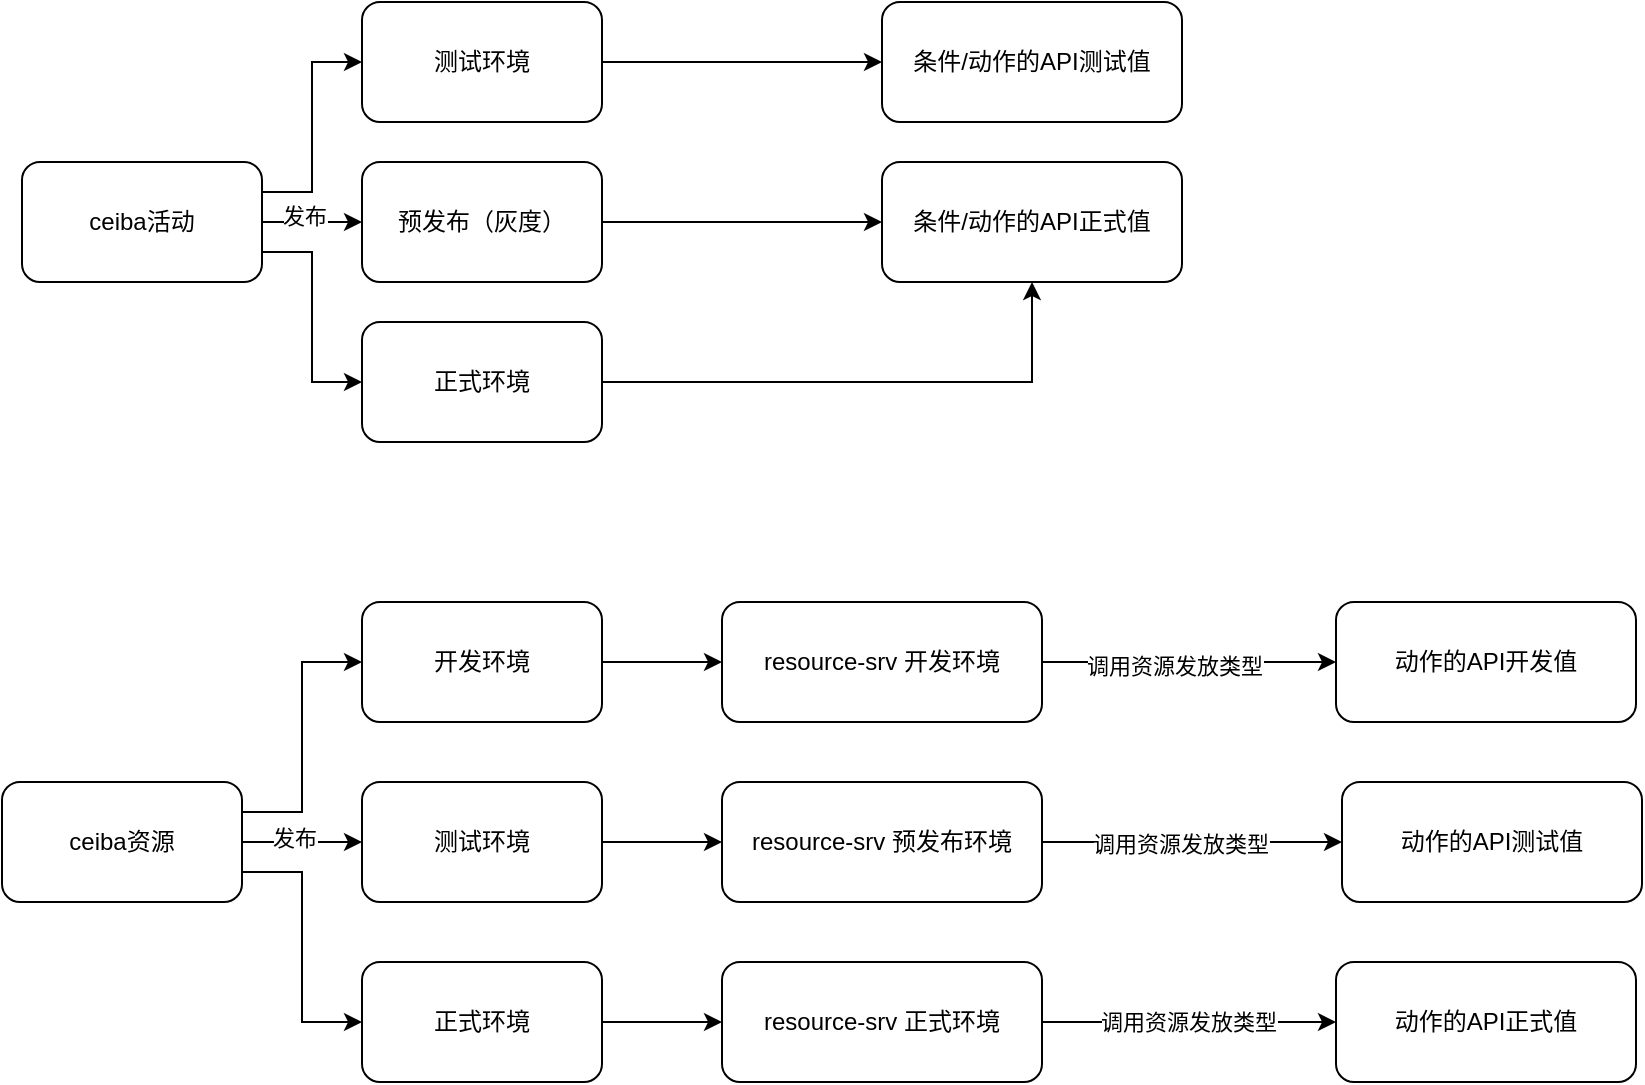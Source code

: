 <mxfile version="24.4.4" type="github">
  <diagram name="Page-1" id="-2MPfPXkSiiVKLxUfJAF">
    <mxGraphModel dx="2074" dy="1132" grid="1" gridSize="10" guides="1" tooltips="1" connect="1" arrows="1" fold="1" page="1" pageScale="1" pageWidth="827" pageHeight="1169" math="0" shadow="0">
      <root>
        <mxCell id="0" />
        <mxCell id="1" parent="0" />
        <mxCell id="w0ZLAHAjlqKFtDmCD01x-21" style="edgeStyle=orthogonalEdgeStyle;rounded=0;orthogonalLoop=1;jettySize=auto;html=1;exitX=1;exitY=0.5;exitDx=0;exitDy=0;entryX=0;entryY=0.5;entryDx=0;entryDy=0;" edge="1" parent="1" source="w0ZLAHAjlqKFtDmCD01x-2" target="w0ZLAHAjlqKFtDmCD01x-4">
          <mxGeometry relative="1" as="geometry" />
        </mxCell>
        <mxCell id="w0ZLAHAjlqKFtDmCD01x-22" value="发布" style="edgeLabel;html=1;align=center;verticalAlign=middle;resizable=0;points=[];" vertex="1" connectable="0" parent="w0ZLAHAjlqKFtDmCD01x-21">
          <mxGeometry x="-0.173" y="3" relative="1" as="geometry">
            <mxPoint as="offset" />
          </mxGeometry>
        </mxCell>
        <mxCell id="w0ZLAHAjlqKFtDmCD01x-23" style="edgeStyle=orthogonalEdgeStyle;rounded=0;orthogonalLoop=1;jettySize=auto;html=1;exitX=1;exitY=0.25;exitDx=0;exitDy=0;entryX=0;entryY=0.5;entryDx=0;entryDy=0;" edge="1" parent="1" source="w0ZLAHAjlqKFtDmCD01x-2" target="w0ZLAHAjlqKFtDmCD01x-3">
          <mxGeometry relative="1" as="geometry" />
        </mxCell>
        <mxCell id="w0ZLAHAjlqKFtDmCD01x-24" style="edgeStyle=orthogonalEdgeStyle;rounded=0;orthogonalLoop=1;jettySize=auto;html=1;exitX=1;exitY=0.75;exitDx=0;exitDy=0;entryX=0;entryY=0.5;entryDx=0;entryDy=0;" edge="1" parent="1" source="w0ZLAHAjlqKFtDmCD01x-2" target="w0ZLAHAjlqKFtDmCD01x-5">
          <mxGeometry relative="1" as="geometry" />
        </mxCell>
        <mxCell id="w0ZLAHAjlqKFtDmCD01x-2" value="ceiba活动" style="rounded=1;whiteSpace=wrap;html=1;" vertex="1" parent="1">
          <mxGeometry x="170" y="490" width="120" height="60" as="geometry" />
        </mxCell>
        <mxCell id="w0ZLAHAjlqKFtDmCD01x-39" style="edgeStyle=orthogonalEdgeStyle;rounded=0;orthogonalLoop=1;jettySize=auto;html=1;exitX=1;exitY=0.5;exitDx=0;exitDy=0;" edge="1" parent="1" source="w0ZLAHAjlqKFtDmCD01x-3" target="w0ZLAHAjlqKFtDmCD01x-6">
          <mxGeometry relative="1" as="geometry" />
        </mxCell>
        <mxCell id="w0ZLAHAjlqKFtDmCD01x-3" value="测试环境" style="rounded=1;whiteSpace=wrap;html=1;" vertex="1" parent="1">
          <mxGeometry x="340" y="410" width="120" height="60" as="geometry" />
        </mxCell>
        <mxCell id="w0ZLAHAjlqKFtDmCD01x-40" style="edgeStyle=orthogonalEdgeStyle;rounded=0;orthogonalLoop=1;jettySize=auto;html=1;exitX=1;exitY=0.5;exitDx=0;exitDy=0;" edge="1" parent="1" source="w0ZLAHAjlqKFtDmCD01x-4" target="w0ZLAHAjlqKFtDmCD01x-7">
          <mxGeometry relative="1" as="geometry" />
        </mxCell>
        <mxCell id="w0ZLAHAjlqKFtDmCD01x-4" value="预发布（灰度）" style="rounded=1;whiteSpace=wrap;html=1;" vertex="1" parent="1">
          <mxGeometry x="340" y="490" width="120" height="60" as="geometry" />
        </mxCell>
        <mxCell id="w0ZLAHAjlqKFtDmCD01x-41" style="edgeStyle=orthogonalEdgeStyle;rounded=0;orthogonalLoop=1;jettySize=auto;html=1;exitX=1;exitY=0.5;exitDx=0;exitDy=0;" edge="1" parent="1" source="w0ZLAHAjlqKFtDmCD01x-5" target="w0ZLAHAjlqKFtDmCD01x-7">
          <mxGeometry relative="1" as="geometry" />
        </mxCell>
        <mxCell id="w0ZLAHAjlqKFtDmCD01x-5" value="正式环境" style="rounded=1;whiteSpace=wrap;html=1;" vertex="1" parent="1">
          <mxGeometry x="340" y="570" width="120" height="60" as="geometry" />
        </mxCell>
        <mxCell id="w0ZLAHAjlqKFtDmCD01x-6" value="条件/动作的API测试值" style="rounded=1;whiteSpace=wrap;html=1;" vertex="1" parent="1">
          <mxGeometry x="600" y="410" width="150" height="60" as="geometry" />
        </mxCell>
        <mxCell id="w0ZLAHAjlqKFtDmCD01x-7" value="条件/动作的API正式值" style="rounded=1;whiteSpace=wrap;html=1;" vertex="1" parent="1">
          <mxGeometry x="600" y="490" width="150" height="60" as="geometry" />
        </mxCell>
        <mxCell id="w0ZLAHAjlqKFtDmCD01x-19" style="edgeStyle=orthogonalEdgeStyle;rounded=0;orthogonalLoop=1;jettySize=auto;html=1;exitX=1;exitY=0.5;exitDx=0;exitDy=0;entryX=0;entryY=0.5;entryDx=0;entryDy=0;" edge="1" parent="1" source="w0ZLAHAjlqKFtDmCD01x-9" target="w0ZLAHAjlqKFtDmCD01x-11">
          <mxGeometry relative="1" as="geometry" />
        </mxCell>
        <mxCell id="w0ZLAHAjlqKFtDmCD01x-20" value="发布" style="edgeLabel;html=1;align=center;verticalAlign=middle;resizable=0;points=[];" vertex="1" connectable="0" parent="w0ZLAHAjlqKFtDmCD01x-19">
          <mxGeometry x="-0.144" y="2" relative="1" as="geometry">
            <mxPoint as="offset" />
          </mxGeometry>
        </mxCell>
        <mxCell id="w0ZLAHAjlqKFtDmCD01x-25" style="edgeStyle=orthogonalEdgeStyle;rounded=0;orthogonalLoop=1;jettySize=auto;html=1;exitX=1;exitY=0.25;exitDx=0;exitDy=0;entryX=0;entryY=0.5;entryDx=0;entryDy=0;" edge="1" parent="1" source="w0ZLAHAjlqKFtDmCD01x-9" target="w0ZLAHAjlqKFtDmCD01x-10">
          <mxGeometry relative="1" as="geometry" />
        </mxCell>
        <mxCell id="w0ZLAHAjlqKFtDmCD01x-26" style="edgeStyle=orthogonalEdgeStyle;rounded=0;orthogonalLoop=1;jettySize=auto;html=1;exitX=1;exitY=0.75;exitDx=0;exitDy=0;entryX=0;entryY=0.5;entryDx=0;entryDy=0;" edge="1" parent="1" source="w0ZLAHAjlqKFtDmCD01x-9" target="w0ZLAHAjlqKFtDmCD01x-12">
          <mxGeometry relative="1" as="geometry" />
        </mxCell>
        <mxCell id="w0ZLAHAjlqKFtDmCD01x-9" value="ceiba资源" style="rounded=1;whiteSpace=wrap;html=1;" vertex="1" parent="1">
          <mxGeometry x="160" y="800" width="120" height="60" as="geometry" />
        </mxCell>
        <mxCell id="w0ZLAHAjlqKFtDmCD01x-27" style="edgeStyle=orthogonalEdgeStyle;rounded=0;orthogonalLoop=1;jettySize=auto;html=1;exitX=1;exitY=0.5;exitDx=0;exitDy=0;" edge="1" parent="1" source="w0ZLAHAjlqKFtDmCD01x-10" target="w0ZLAHAjlqKFtDmCD01x-13">
          <mxGeometry relative="1" as="geometry" />
        </mxCell>
        <mxCell id="w0ZLAHAjlqKFtDmCD01x-10" value="开发环境" style="rounded=1;whiteSpace=wrap;html=1;" vertex="1" parent="1">
          <mxGeometry x="340" y="710" width="120" height="60" as="geometry" />
        </mxCell>
        <mxCell id="w0ZLAHAjlqKFtDmCD01x-28" style="edgeStyle=orthogonalEdgeStyle;rounded=0;orthogonalLoop=1;jettySize=auto;html=1;exitX=1;exitY=0.5;exitDx=0;exitDy=0;entryX=0;entryY=0.5;entryDx=0;entryDy=0;" edge="1" parent="1" source="w0ZLAHAjlqKFtDmCD01x-11" target="w0ZLAHAjlqKFtDmCD01x-14">
          <mxGeometry relative="1" as="geometry" />
        </mxCell>
        <mxCell id="w0ZLAHAjlqKFtDmCD01x-11" value="测试环境" style="rounded=1;whiteSpace=wrap;html=1;" vertex="1" parent="1">
          <mxGeometry x="340" y="800" width="120" height="60" as="geometry" />
        </mxCell>
        <mxCell id="w0ZLAHAjlqKFtDmCD01x-29" style="edgeStyle=orthogonalEdgeStyle;rounded=0;orthogonalLoop=1;jettySize=auto;html=1;exitX=1;exitY=0.5;exitDx=0;exitDy=0;" edge="1" parent="1" source="w0ZLAHAjlqKFtDmCD01x-12" target="w0ZLAHAjlqKFtDmCD01x-15">
          <mxGeometry relative="1" as="geometry" />
        </mxCell>
        <mxCell id="w0ZLAHAjlqKFtDmCD01x-12" value="正式环境" style="rounded=1;whiteSpace=wrap;html=1;" vertex="1" parent="1">
          <mxGeometry x="340" y="890" width="120" height="60" as="geometry" />
        </mxCell>
        <mxCell id="w0ZLAHAjlqKFtDmCD01x-30" style="edgeStyle=orthogonalEdgeStyle;rounded=0;orthogonalLoop=1;jettySize=auto;html=1;exitX=1;exitY=0.5;exitDx=0;exitDy=0;" edge="1" parent="1" source="w0ZLAHAjlqKFtDmCD01x-13" target="w0ZLAHAjlqKFtDmCD01x-16">
          <mxGeometry relative="1" as="geometry" />
        </mxCell>
        <mxCell id="w0ZLAHAjlqKFtDmCD01x-33" value="调用资源发放类型" style="edgeLabel;html=1;align=center;verticalAlign=middle;resizable=0;points=[];" vertex="1" connectable="0" parent="w0ZLAHAjlqKFtDmCD01x-30">
          <mxGeometry x="-0.111" y="-2" relative="1" as="geometry">
            <mxPoint as="offset" />
          </mxGeometry>
        </mxCell>
        <mxCell id="w0ZLAHAjlqKFtDmCD01x-13" value="resource-srv 开发环境" style="rounded=1;whiteSpace=wrap;html=1;" vertex="1" parent="1">
          <mxGeometry x="520" y="710" width="160" height="60" as="geometry" />
        </mxCell>
        <mxCell id="w0ZLAHAjlqKFtDmCD01x-31" style="edgeStyle=orthogonalEdgeStyle;rounded=0;orthogonalLoop=1;jettySize=auto;html=1;exitX=1;exitY=0.5;exitDx=0;exitDy=0;entryX=0;entryY=0.5;entryDx=0;entryDy=0;" edge="1" parent="1" source="w0ZLAHAjlqKFtDmCD01x-14" target="w0ZLAHAjlqKFtDmCD01x-17">
          <mxGeometry relative="1" as="geometry" />
        </mxCell>
        <mxCell id="w0ZLAHAjlqKFtDmCD01x-34" value="&lt;span style=&quot;color: rgba(0, 0, 0, 0); font-family: monospace; font-size: 0px; text-align: start; background-color: rgb(251, 251, 251);&quot;&gt;%3CmxGraphModel%3E%3Croot%3E%3CmxCell%20id%3D%220%22%2F%3E%3CmxCell%20id%3D%221%22%20parent%3D%220%22%2F%3E%3CmxCell%20id%3D%222%22%20value%3D%22%E8%B0%83%E7%94%A8%E8%B5%84%E6%BA%90%E5%8F%91%E6%94%BE%E7%B1%BB%E5%9E%8B%22%20style%3D%22edgeLabel%3Bhtml%3D1%3Balign%3Dcenter%3BverticalAlign%3Dmiddle%3Bresizable%3D0%3Bpoints%3D%5B%5D%3B%22%20vertex%3D%221%22%20connectable%3D%220%22%20parent%3D%221%22%3E%3CmxGeometry%20x%3D%22745%22%20y%3D%22742%22%20as%3D%22geometry%22%2F%3E%3C%2FmxCell%3E%3C%2Froot%3E%3C%2FmxGraphModel%3E&lt;/span&gt;" style="edgeLabel;html=1;align=center;verticalAlign=middle;resizable=0;points=[];" vertex="1" connectable="0" parent="w0ZLAHAjlqKFtDmCD01x-31">
          <mxGeometry x="-0.164" y="-1" relative="1" as="geometry">
            <mxPoint as="offset" />
          </mxGeometry>
        </mxCell>
        <mxCell id="w0ZLAHAjlqKFtDmCD01x-36" value="&lt;span style=&quot;color: rgba(0, 0, 0, 0); font-family: monospace; font-size: 0px; text-align: start; background-color: rgb(251, 251, 251);&quot;&gt;%3CmxGraphModel%3E%3Croot%3E%3CmxCell%20id%3D%220%22%2F%3E%3CmxCell%20id%3D%221%22%20parent%3D%220%22%2F%3E%3CmxCell%20id%3D%222%22%20value%3D%22%E8%B0%83%E7%94%A8%E8%B5%84%E6%BA%90%E5%8F%91%E6%94%BE%E7%B1%BB%E5%9E%8B%22%20style%3D%22edgeLabel%3Bhtml%3D1%3Balign%3Dcenter%3BverticalAlign%3Dmiddle%3Bresizable%3D0%3Bpoints%3D%5B%5D%3B%22%20vertex%3D%221%22%20connectable%3D%220%22%20parent%3D%221%22%3E%3CmxGeometry%20x%3D%22745%22%20y%3D%22742%22%20as%3D%22geometry%22%2F%3E%3C%2FmxCell%3E%3C%2Froot%3E%3C%2FmxGraphModel%3E&lt;/span&gt;" style="edgeLabel;html=1;align=center;verticalAlign=middle;resizable=0;points=[];" vertex="1" connectable="0" parent="w0ZLAHAjlqKFtDmCD01x-31">
          <mxGeometry x="-0.111" y="2" relative="1" as="geometry">
            <mxPoint as="offset" />
          </mxGeometry>
        </mxCell>
        <mxCell id="w0ZLAHAjlqKFtDmCD01x-37" value="调用资源发放类型" style="edgeLabel;html=1;align=center;verticalAlign=middle;resizable=0;points=[];" vertex="1" connectable="0" parent="w0ZLAHAjlqKFtDmCD01x-31">
          <mxGeometry x="-0.084" y="-1" relative="1" as="geometry">
            <mxPoint as="offset" />
          </mxGeometry>
        </mxCell>
        <mxCell id="w0ZLAHAjlqKFtDmCD01x-14" value="resource-srv 预发布环境" style="rounded=1;whiteSpace=wrap;html=1;" vertex="1" parent="1">
          <mxGeometry x="520" y="800" width="160" height="60" as="geometry" />
        </mxCell>
        <mxCell id="w0ZLAHAjlqKFtDmCD01x-32" style="edgeStyle=orthogonalEdgeStyle;rounded=0;orthogonalLoop=1;jettySize=auto;html=1;exitX=1;exitY=0.5;exitDx=0;exitDy=0;" edge="1" parent="1" source="w0ZLAHAjlqKFtDmCD01x-15" target="w0ZLAHAjlqKFtDmCD01x-18">
          <mxGeometry relative="1" as="geometry" />
        </mxCell>
        <mxCell id="w0ZLAHAjlqKFtDmCD01x-38" value="调用资源发放类型" style="edgeLabel;html=1;align=center;verticalAlign=middle;resizable=0;points=[];" vertex="1" connectable="0" parent="w0ZLAHAjlqKFtDmCD01x-32">
          <mxGeometry x="-0.011" relative="1" as="geometry">
            <mxPoint as="offset" />
          </mxGeometry>
        </mxCell>
        <mxCell id="w0ZLAHAjlqKFtDmCD01x-15" value="resource-srv 正式环境" style="rounded=1;whiteSpace=wrap;html=1;" vertex="1" parent="1">
          <mxGeometry x="520" y="890" width="160" height="60" as="geometry" />
        </mxCell>
        <mxCell id="w0ZLAHAjlqKFtDmCD01x-16" value="动作的API开发值" style="rounded=1;whiteSpace=wrap;html=1;" vertex="1" parent="1">
          <mxGeometry x="827" y="710" width="150" height="60" as="geometry" />
        </mxCell>
        <mxCell id="w0ZLAHAjlqKFtDmCD01x-17" value="动作的API测试值" style="rounded=1;whiteSpace=wrap;html=1;" vertex="1" parent="1">
          <mxGeometry x="830" y="800" width="150" height="60" as="geometry" />
        </mxCell>
        <mxCell id="w0ZLAHAjlqKFtDmCD01x-18" value="动作的API正式值" style="rounded=1;whiteSpace=wrap;html=1;" vertex="1" parent="1">
          <mxGeometry x="827" y="890" width="150" height="60" as="geometry" />
        </mxCell>
      </root>
    </mxGraphModel>
  </diagram>
</mxfile>
